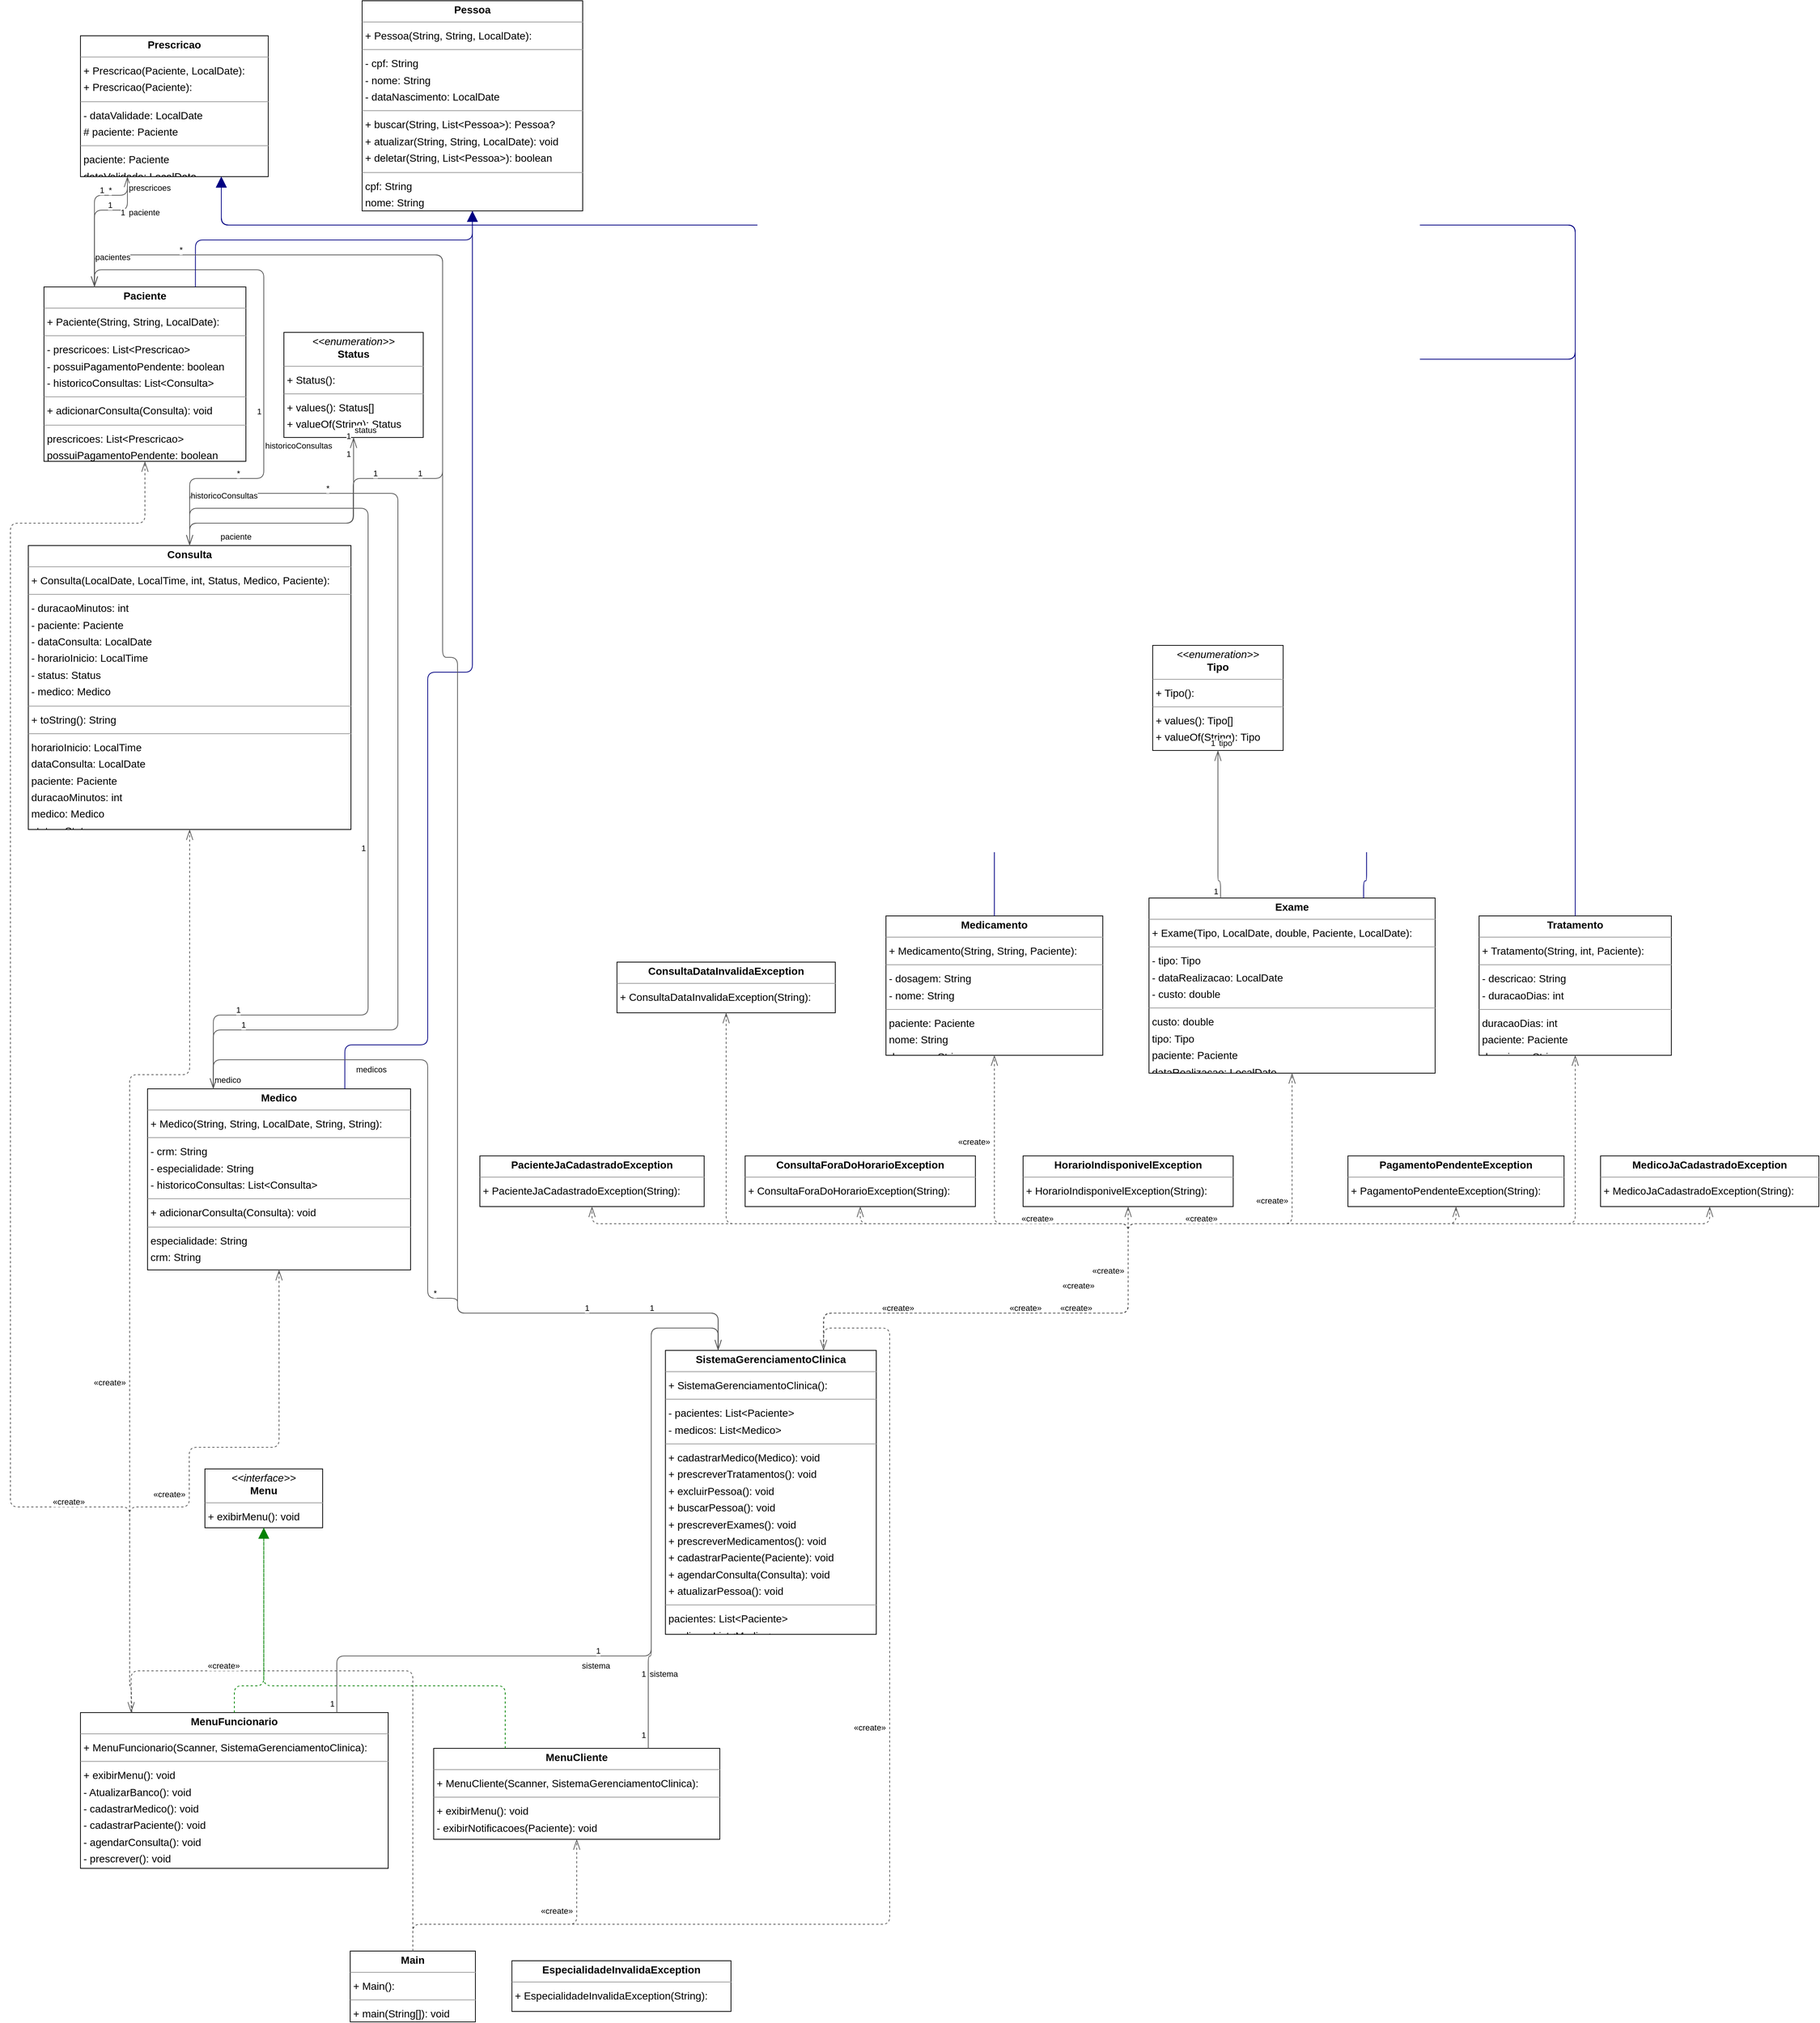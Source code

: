 <mxfile version="26.0.13">
  <diagram name="Página-1" id="_0k3m3DnbARA3P_frPXi">
    <mxGraphModel dx="4513" dy="1626" grid="1" gridSize="10" guides="1" tooltips="1" connect="1" arrows="1" fold="1" page="1" pageScale="1" pageWidth="827" pageHeight="1169" math="0" shadow="0">
      <root>
        <mxCell id="0" />
        <mxCell id="1" parent="0" />
        <mxCell id="6txnF1R-sddTrTaIGfXv-2" value="&lt;p style=&quot;margin:0px;margin-top:4px;text-align:center;&quot;&gt;&lt;b&gt;Consulta&lt;/b&gt;&lt;/p&gt;&lt;hr size=&quot;1&quot;/&gt;&lt;p style=&quot;margin:0 0 0 4px;line-height:1.6;&quot;&gt;+ Consulta(LocalDate, LocalTime, int, Status, Medico, Paciente): &lt;/p&gt;&lt;hr size=&quot;1&quot;/&gt;&lt;p style=&quot;margin:0 0 0 4px;line-height:1.6;&quot;&gt;- duracaoMinutos: int&lt;br/&gt;- paciente: Paciente&lt;br/&gt;- dataConsulta: LocalDate&lt;br/&gt;- horarioInicio: LocalTime&lt;br/&gt;- status: Status&lt;br/&gt;- medico: Medico&lt;/p&gt;&lt;hr size=&quot;1&quot;/&gt;&lt;p style=&quot;margin:0 0 0 4px;line-height:1.6;&quot;&gt;+ toString(): String&lt;/p&gt;&lt;hr size=&quot;1&quot;/&gt;&lt;p style=&quot;margin:0 0 0 4px;line-height:1.6;&quot;&gt; horarioInicio: LocalTime&lt;br/&gt; dataConsulta: LocalDate&lt;br/&gt; paciente: Paciente&lt;br/&gt; duracaoMinutos: int&lt;br/&gt; medico: Medico&lt;br/&gt; status: Status&lt;/p&gt;" style="verticalAlign=top;align=left;overflow=fill;fontSize=14;fontFamily=Helvetica;html=1;rounded=0;shadow=0;comic=0;labelBackgroundColor=none;strokeWidth=1;" vertex="1" parent="1">
          <mxGeometry x="-153" y="801" width="433" height="381" as="geometry" />
        </mxCell>
        <mxCell id="6txnF1R-sddTrTaIGfXv-3" value="&lt;p style=&quot;margin:0px;margin-top:4px;text-align:center;&quot;&gt;&lt;b&gt;ConsultaDataInvalidaException&lt;/b&gt;&lt;/p&gt;&lt;hr size=&quot;1&quot;/&gt;&lt;p style=&quot;margin:0 0 0 4px;line-height:1.6;&quot;&gt;+ ConsultaDataInvalidaException(String): &lt;/p&gt;" style="verticalAlign=top;align=left;overflow=fill;fontSize=14;fontFamily=Helvetica;html=1;rounded=0;shadow=0;comic=0;labelBackgroundColor=none;strokeWidth=1;" vertex="1" parent="1">
          <mxGeometry x="637" y="1360" width="293" height="68" as="geometry" />
        </mxCell>
        <mxCell id="6txnF1R-sddTrTaIGfXv-4" value="&lt;p style=&quot;margin:0px;margin-top:4px;text-align:center;&quot;&gt;&lt;b&gt;ConsultaForaDoHorarioException&lt;/b&gt;&lt;/p&gt;&lt;hr size=&quot;1&quot;/&gt;&lt;p style=&quot;margin:0 0 0 4px;line-height:1.6;&quot;&gt;+ ConsultaForaDoHorarioException(String): &lt;/p&gt;" style="verticalAlign=top;align=left;overflow=fill;fontSize=14;fontFamily=Helvetica;html=1;rounded=0;shadow=0;comic=0;labelBackgroundColor=none;strokeWidth=1;" vertex="1" parent="1">
          <mxGeometry x="809" y="1620" width="309" height="68" as="geometry" />
        </mxCell>
        <mxCell id="6txnF1R-sddTrTaIGfXv-5" value="&lt;p style=&quot;margin:0px;margin-top:4px;text-align:center;&quot;&gt;&lt;b&gt;EspecialidadeInvalidaException&lt;/b&gt;&lt;/p&gt;&lt;hr size=&quot;1&quot;/&gt;&lt;p style=&quot;margin:0 0 0 4px;line-height:1.6;&quot;&gt;+ EspecialidadeInvalidaException(String): &lt;/p&gt;" style="verticalAlign=top;align=left;overflow=fill;fontSize=14;fontFamily=Helvetica;html=1;rounded=0;shadow=0;comic=0;labelBackgroundColor=none;strokeWidth=1;" vertex="1" parent="1">
          <mxGeometry x="496" y="2700" width="294" height="68" as="geometry" />
        </mxCell>
        <mxCell id="6txnF1R-sddTrTaIGfXv-6" value="&lt;p style=&quot;margin:0px;margin-top:4px;text-align:center;&quot;&gt;&lt;b&gt;Exame&lt;/b&gt;&lt;/p&gt;&lt;hr size=&quot;1&quot;/&gt;&lt;p style=&quot;margin:0 0 0 4px;line-height:1.6;&quot;&gt;+ Exame(Tipo, LocalDate, double, Paciente, LocalDate): &lt;/p&gt;&lt;hr size=&quot;1&quot;/&gt;&lt;p style=&quot;margin:0 0 0 4px;line-height:1.6;&quot;&gt;- tipo: Tipo&lt;br/&gt;- dataRealizacao: LocalDate&lt;br/&gt;- custo: double&lt;/p&gt;&lt;hr size=&quot;1&quot;/&gt;&lt;p style=&quot;margin:0 0 0 4px;line-height:1.6;&quot;&gt; custo: double&lt;br/&gt; tipo: Tipo&lt;br/&gt; paciente: Paciente&lt;br/&gt; dataRealizacao: LocalDate&lt;/p&gt;" style="verticalAlign=top;align=left;overflow=fill;fontSize=14;fontFamily=Helvetica;html=1;rounded=0;shadow=0;comic=0;labelBackgroundColor=none;strokeWidth=1;" vertex="1" parent="1">
          <mxGeometry x="1351" y="1274" width="384" height="235" as="geometry" />
        </mxCell>
        <mxCell id="6txnF1R-sddTrTaIGfXv-7" value="&lt;p style=&quot;margin:0px;margin-top:4px;text-align:center;&quot;&gt;&lt;b&gt;HorarioIndisponivelException&lt;/b&gt;&lt;/p&gt;&lt;hr size=&quot;1&quot;/&gt;&lt;p style=&quot;margin:0 0 0 4px;line-height:1.6;&quot;&gt;+ HorarioIndisponivelException(String): &lt;/p&gt;" style="verticalAlign=top;align=left;overflow=fill;fontSize=14;fontFamily=Helvetica;html=1;rounded=0;shadow=0;comic=0;labelBackgroundColor=none;strokeWidth=1;" vertex="1" parent="1">
          <mxGeometry x="1182" y="1620" width="282" height="68" as="geometry" />
        </mxCell>
        <mxCell id="6txnF1R-sddTrTaIGfXv-8" value="&lt;p style=&quot;margin:0px;margin-top:4px;text-align:center;&quot;&gt;&lt;b&gt;Main&lt;/b&gt;&lt;/p&gt;&lt;hr size=&quot;1&quot;/&gt;&lt;p style=&quot;margin:0 0 0 4px;line-height:1.6;&quot;&gt;+ Main(): &lt;/p&gt;&lt;hr size=&quot;1&quot;/&gt;&lt;p style=&quot;margin:0 0 0 4px;line-height:1.6;&quot;&gt;+ main(String[]): void&lt;/p&gt;" style="verticalAlign=top;align=left;overflow=fill;fontSize=14;fontFamily=Helvetica;html=1;rounded=0;shadow=0;comic=0;labelBackgroundColor=none;strokeWidth=1;" vertex="1" parent="1">
          <mxGeometry x="279" y="2687" width="168" height="95" as="geometry" />
        </mxCell>
        <mxCell id="6txnF1R-sddTrTaIGfXv-9" value="&lt;p style=&quot;margin:0px;margin-top:4px;text-align:center;&quot;&gt;&lt;b&gt;Medicamento&lt;/b&gt;&lt;/p&gt;&lt;hr size=&quot;1&quot;/&gt;&lt;p style=&quot;margin:0 0 0 4px;line-height:1.6;&quot;&gt;+ Medicamento(String, String, Paciente): &lt;/p&gt;&lt;hr size=&quot;1&quot;/&gt;&lt;p style=&quot;margin:0 0 0 4px;line-height:1.6;&quot;&gt;- dosagem: String&lt;br/&gt;- nome: String&lt;/p&gt;&lt;hr size=&quot;1&quot;/&gt;&lt;p style=&quot;margin:0 0 0 4px;line-height:1.6;&quot;&gt; paciente: Paciente&lt;br/&gt; nome: String&lt;br/&gt; dosagem: String&lt;/p&gt;" style="verticalAlign=top;align=left;overflow=fill;fontSize=14;fontFamily=Helvetica;html=1;rounded=0;shadow=0;comic=0;labelBackgroundColor=none;strokeWidth=1;" vertex="1" parent="1">
          <mxGeometry x="998" y="1298" width="291" height="187" as="geometry" />
        </mxCell>
        <mxCell id="6txnF1R-sddTrTaIGfXv-10" value="&lt;p style=&quot;margin:0px;margin-top:4px;text-align:center;&quot;&gt;&lt;b&gt;Medico&lt;/b&gt;&lt;/p&gt;&lt;hr size=&quot;1&quot;/&gt;&lt;p style=&quot;margin:0 0 0 4px;line-height:1.6;&quot;&gt;+ Medico(String, String, LocalDate, String, String): &lt;/p&gt;&lt;hr size=&quot;1&quot;/&gt;&lt;p style=&quot;margin:0 0 0 4px;line-height:1.6;&quot;&gt;- crm: String&lt;br/&gt;- especialidade: String&lt;br/&gt;- historicoConsultas: List&amp;lt;Consulta&amp;gt;&lt;/p&gt;&lt;hr size=&quot;1&quot;/&gt;&lt;p style=&quot;margin:0 0 0 4px;line-height:1.6;&quot;&gt;+ adicionarConsulta(Consulta): void&lt;/p&gt;&lt;hr size=&quot;1&quot;/&gt;&lt;p style=&quot;margin:0 0 0 4px;line-height:1.6;&quot;&gt; especialidade: String&lt;br/&gt; crm: String&lt;br/&gt; historicoConsultas: List&amp;lt;Consulta&amp;gt;&lt;/p&gt;" style="verticalAlign=top;align=left;overflow=fill;fontSize=14;fontFamily=Helvetica;html=1;rounded=0;shadow=0;comic=0;labelBackgroundColor=none;strokeWidth=1;" vertex="1" parent="1">
          <mxGeometry x="7" y="1530" width="353" height="243" as="geometry" />
        </mxCell>
        <mxCell id="6txnF1R-sddTrTaIGfXv-11" value="&lt;p style=&quot;margin:0px;margin-top:4px;text-align:center;&quot;&gt;&lt;b&gt;MedicoJaCadastradoException&lt;/b&gt;&lt;/p&gt;&lt;hr size=&quot;1&quot;/&gt;&lt;p style=&quot;margin:0 0 0 4px;line-height:1.6;&quot;&gt;+ MedicoJaCadastradoException(String): &lt;/p&gt;" style="verticalAlign=top;align=left;overflow=fill;fontSize=14;fontFamily=Helvetica;html=1;rounded=0;shadow=0;comic=0;labelBackgroundColor=none;strokeWidth=1;" vertex="1" parent="1">
          <mxGeometry x="1957" y="1620" width="293" height="68" as="geometry" />
        </mxCell>
        <mxCell id="6txnF1R-sddTrTaIGfXv-12" value="&lt;p style=&quot;margin:0px;margin-top:4px;text-align:center;&quot;&gt;&lt;i&gt;&amp;lt;&amp;lt;interface&amp;gt;&amp;gt;&lt;/i&gt;&lt;br/&gt;&lt;b&gt;Menu&lt;/b&gt;&lt;/p&gt;&lt;hr size=&quot;1&quot;/&gt;&lt;p style=&quot;margin:0 0 0 4px;line-height:1.6;&quot;&gt;+ exibirMenu(): void&lt;/p&gt;" style="verticalAlign=top;align=left;overflow=fill;fontSize=14;fontFamily=Helvetica;html=1;rounded=0;shadow=0;comic=0;labelBackgroundColor=none;strokeWidth=1;" vertex="1" parent="1">
          <mxGeometry x="84" y="2040" width="158" height="79" as="geometry" />
        </mxCell>
        <mxCell id="6txnF1R-sddTrTaIGfXv-13" value="&lt;p style=&quot;margin:0px;margin-top:4px;text-align:center;&quot;&gt;&lt;b&gt;MenuCliente&lt;/b&gt;&lt;/p&gt;&lt;hr size=&quot;1&quot;/&gt;&lt;p style=&quot;margin:0 0 0 4px;line-height:1.6;&quot;&gt;+ MenuCliente(Scanner, SistemaGerenciamentoClinica): &lt;/p&gt;&lt;hr size=&quot;1&quot;/&gt;&lt;p style=&quot;margin:0 0 0 4px;line-height:1.6;&quot;&gt;+ exibirMenu(): void&lt;br/&gt;- exibirNotificacoes(Paciente): void&lt;/p&gt;" style="verticalAlign=top;align=left;overflow=fill;fontSize=14;fontFamily=Helvetica;html=1;rounded=0;shadow=0;comic=0;labelBackgroundColor=none;strokeWidth=1;" vertex="1" parent="1">
          <mxGeometry x="391" y="2415" width="384" height="122" as="geometry" />
        </mxCell>
        <mxCell id="6txnF1R-sddTrTaIGfXv-14" value="&lt;p style=&quot;margin:0px;margin-top:4px;text-align:center;&quot;&gt;&lt;b&gt;MenuFuncionario&lt;/b&gt;&lt;/p&gt;&lt;hr size=&quot;1&quot;/&gt;&lt;p style=&quot;margin:0 0 0 4px;line-height:1.6;&quot;&gt;+ MenuFuncionario(Scanner, SistemaGerenciamentoClinica): &lt;/p&gt;&lt;hr size=&quot;1&quot;/&gt;&lt;p style=&quot;margin:0 0 0 4px;line-height:1.6;&quot;&gt;+ exibirMenu(): void&lt;br/&gt;- AtualizarBanco(): void&lt;br/&gt;- cadastrarMedico(): void&lt;br/&gt;- cadastrarPaciente(): void&lt;br/&gt;- agendarConsulta(): void&lt;br/&gt;- prescrever(): void&lt;/p&gt;" style="verticalAlign=top;align=left;overflow=fill;fontSize=14;fontFamily=Helvetica;html=1;rounded=0;shadow=0;comic=0;labelBackgroundColor=none;strokeWidth=1;" vertex="1" parent="1">
          <mxGeometry x="-83" y="2367" width="413" height="209" as="geometry" />
        </mxCell>
        <mxCell id="6txnF1R-sddTrTaIGfXv-15" value="&lt;p style=&quot;margin:0px;margin-top:4px;text-align:center;&quot;&gt;&lt;b&gt;Paciente&lt;/b&gt;&lt;/p&gt;&lt;hr size=&quot;1&quot;/&gt;&lt;p style=&quot;margin:0 0 0 4px;line-height:1.6;&quot;&gt;+ Paciente(String, String, LocalDate): &lt;/p&gt;&lt;hr size=&quot;1&quot;/&gt;&lt;p style=&quot;margin:0 0 0 4px;line-height:1.6;&quot;&gt;- prescricoes: List&amp;lt;Prescricao&amp;gt;&lt;br/&gt;- possuiPagamentoPendente: boolean&lt;br/&gt;- historicoConsultas: List&amp;lt;Consulta&amp;gt;&lt;/p&gt;&lt;hr size=&quot;1&quot;/&gt;&lt;p style=&quot;margin:0 0 0 4px;line-height:1.6;&quot;&gt;+ adicionarConsulta(Consulta): void&lt;/p&gt;&lt;hr size=&quot;1&quot;/&gt;&lt;p style=&quot;margin:0 0 0 4px;line-height:1.6;&quot;&gt; prescricoes: List&amp;lt;Prescricao&amp;gt;&lt;br/&gt; possuiPagamentoPendente: boolean&lt;br/&gt; historicoConsultas: List&amp;lt;Consulta&amp;gt;&lt;/p&gt;" style="verticalAlign=top;align=left;overflow=fill;fontSize=14;fontFamily=Helvetica;html=1;rounded=0;shadow=0;comic=0;labelBackgroundColor=none;strokeWidth=1;" vertex="1" parent="1">
          <mxGeometry x="-132" y="454" width="271" height="234" as="geometry" />
        </mxCell>
        <mxCell id="6txnF1R-sddTrTaIGfXv-16" value="&lt;p style=&quot;margin:0px;margin-top:4px;text-align:center;&quot;&gt;&lt;b&gt;PacienteJaCadastradoException&lt;/b&gt;&lt;/p&gt;&lt;hr size=&quot;1&quot;/&gt;&lt;p style=&quot;margin:0 0 0 4px;line-height:1.6;&quot;&gt;+ PacienteJaCadastradoException(String): &lt;/p&gt;" style="verticalAlign=top;align=left;overflow=fill;fontSize=14;fontFamily=Helvetica;html=1;rounded=0;shadow=0;comic=0;labelBackgroundColor=none;strokeWidth=1;" vertex="1" parent="1">
          <mxGeometry x="453" y="1620" width="301" height="68" as="geometry" />
        </mxCell>
        <mxCell id="6txnF1R-sddTrTaIGfXv-17" value="&lt;p style=&quot;margin:0px;margin-top:4px;text-align:center;&quot;&gt;&lt;b&gt;PagamentoPendenteException&lt;/b&gt;&lt;/p&gt;&lt;hr size=&quot;1&quot;/&gt;&lt;p style=&quot;margin:0 0 0 4px;line-height:1.6;&quot;&gt;+ PagamentoPendenteException(String): &lt;/p&gt;" style="verticalAlign=top;align=left;overflow=fill;fontSize=14;fontFamily=Helvetica;html=1;rounded=0;shadow=0;comic=0;labelBackgroundColor=none;strokeWidth=1;" vertex="1" parent="1">
          <mxGeometry x="1618" y="1620" width="290" height="68" as="geometry" />
        </mxCell>
        <mxCell id="6txnF1R-sddTrTaIGfXv-18" value="&lt;p style=&quot;margin:0px;margin-top:4px;text-align:center;&quot;&gt;&lt;b&gt;Pessoa&lt;/b&gt;&lt;/p&gt;&lt;hr size=&quot;1&quot;/&gt;&lt;p style=&quot;margin:0 0 0 4px;line-height:1.6;&quot;&gt;+ Pessoa(String, String, LocalDate): &lt;/p&gt;&lt;hr size=&quot;1&quot;/&gt;&lt;p style=&quot;margin:0 0 0 4px;line-height:1.6;&quot;&gt;- cpf: String&lt;br/&gt;- nome: String&lt;br/&gt;- dataNascimento: LocalDate&lt;/p&gt;&lt;hr size=&quot;1&quot;/&gt;&lt;p style=&quot;margin:0 0 0 4px;line-height:1.6;&quot;&gt;+ buscar(String, List&amp;lt;Pessoa&amp;gt;): Pessoa?&lt;br/&gt;+ atualizar(String, String, LocalDate): void&lt;br/&gt;+ deletar(String, List&amp;lt;Pessoa&amp;gt;): boolean&lt;/p&gt;&lt;hr size=&quot;1&quot;/&gt;&lt;p style=&quot;margin:0 0 0 4px;line-height:1.6;&quot;&gt; cpf: String&lt;br/&gt; nome: String&lt;br/&gt; dataNascimento: LocalDate&lt;/p&gt;" style="verticalAlign=top;align=left;overflow=fill;fontSize=14;fontFamily=Helvetica;html=1;rounded=0;shadow=0;comic=0;labelBackgroundColor=none;strokeWidth=1;" vertex="1" parent="1">
          <mxGeometry x="295" y="70" width="296" height="282" as="geometry" />
        </mxCell>
        <mxCell id="6txnF1R-sddTrTaIGfXv-19" value="&lt;p style=&quot;margin:0px;margin-top:4px;text-align:center;&quot;&gt;&lt;b&gt;Prescricao&lt;/b&gt;&lt;/p&gt;&lt;hr size=&quot;1&quot;/&gt;&lt;p style=&quot;margin:0 0 0 4px;line-height:1.6;&quot;&gt;+ Prescricao(Paciente, LocalDate): &lt;br/&gt;+ Prescricao(Paciente): &lt;/p&gt;&lt;hr size=&quot;1&quot;/&gt;&lt;p style=&quot;margin:0 0 0 4px;line-height:1.6;&quot;&gt;- dataValidade: LocalDate&lt;br/&gt;# paciente: Paciente&lt;/p&gt;&lt;hr size=&quot;1&quot;/&gt;&lt;p style=&quot;margin:0 0 0 4px;line-height:1.6;&quot;&gt; paciente: Paciente&lt;br/&gt; dataValidade: LocalDate&lt;/p&gt;" style="verticalAlign=top;align=left;overflow=fill;fontSize=14;fontFamily=Helvetica;html=1;rounded=0;shadow=0;comic=0;labelBackgroundColor=none;strokeWidth=1;" vertex="1" parent="1">
          <mxGeometry x="-83" y="117" width="252" height="189" as="geometry" />
        </mxCell>
        <mxCell id="6txnF1R-sddTrTaIGfXv-20" value="&lt;p style=&quot;margin:0px;margin-top:4px;text-align:center;&quot;&gt;&lt;b&gt;SistemaGerenciamentoClinica&lt;/b&gt;&lt;/p&gt;&lt;hr size=&quot;1&quot;/&gt;&lt;p style=&quot;margin:0 0 0 4px;line-height:1.6;&quot;&gt;+ SistemaGerenciamentoClinica(): &lt;/p&gt;&lt;hr size=&quot;1&quot;/&gt;&lt;p style=&quot;margin:0 0 0 4px;line-height:1.6;&quot;&gt;- pacientes: List&amp;lt;Paciente&amp;gt;&lt;br/&gt;- medicos: List&amp;lt;Medico&amp;gt;&lt;/p&gt;&lt;hr size=&quot;1&quot;/&gt;&lt;p style=&quot;margin:0 0 0 4px;line-height:1.6;&quot;&gt;+ cadastrarMedico(Medico): void&lt;br/&gt;+ prescreverTratamentos(): void&lt;br/&gt;+ excluirPessoa(): void&lt;br/&gt;+ buscarPessoa(): void&lt;br/&gt;+ prescreverExames(): void&lt;br/&gt;+ prescreverMedicamentos(): void&lt;br/&gt;+ cadastrarPaciente(Paciente): void&lt;br/&gt;+ agendarConsulta(Consulta): void&lt;br/&gt;+ atualizarPessoa(): void&lt;/p&gt;&lt;hr size=&quot;1&quot;/&gt;&lt;p style=&quot;margin:0 0 0 4px;line-height:1.6;&quot;&gt; pacientes: List&amp;lt;Paciente&amp;gt;&lt;br/&gt; medicos: List&amp;lt;Medico&amp;gt;&lt;/p&gt;" style="verticalAlign=top;align=left;overflow=fill;fontSize=14;fontFamily=Helvetica;html=1;rounded=0;shadow=0;comic=0;labelBackgroundColor=none;strokeWidth=1;" vertex="1" parent="1">
          <mxGeometry x="702" y="1881" width="283" height="381" as="geometry" />
        </mxCell>
        <mxCell id="6txnF1R-sddTrTaIGfXv-21" value="&lt;p style=&quot;margin:0px;margin-top:4px;text-align:center;&quot;&gt;&lt;i&gt;&amp;lt;&amp;lt;enumeration&amp;gt;&amp;gt;&lt;/i&gt;&lt;br/&gt;&lt;b&gt;Status&lt;/b&gt;&lt;/p&gt;&lt;hr size=&quot;1&quot;/&gt;&lt;p style=&quot;margin:0 0 0 4px;line-height:1.6;&quot;&gt;+ Status(): &lt;/p&gt;&lt;hr size=&quot;1&quot;/&gt;&lt;p style=&quot;margin:0 0 0 4px;line-height:1.6;&quot;&gt;+ values(): Status[]&lt;br/&gt;+ valueOf(String): Status&lt;/p&gt;" style="verticalAlign=top;align=left;overflow=fill;fontSize=14;fontFamily=Helvetica;html=1;rounded=0;shadow=0;comic=0;labelBackgroundColor=none;strokeWidth=1;" vertex="1" parent="1">
          <mxGeometry x="190" y="515" width="187" height="141" as="geometry" />
        </mxCell>
        <mxCell id="6txnF1R-sddTrTaIGfXv-22" value="&lt;p style=&quot;margin:0px;margin-top:4px;text-align:center;&quot;&gt;&lt;i&gt;&amp;lt;&amp;lt;enumeration&amp;gt;&amp;gt;&lt;/i&gt;&lt;br/&gt;&lt;b&gt;Tipo&lt;/b&gt;&lt;/p&gt;&lt;hr size=&quot;1&quot;/&gt;&lt;p style=&quot;margin:0 0 0 4px;line-height:1.6;&quot;&gt;+ Tipo(): &lt;/p&gt;&lt;hr size=&quot;1&quot;/&gt;&lt;p style=&quot;margin:0 0 0 4px;line-height:1.6;&quot;&gt;+ values(): Tipo[]&lt;br/&gt;+ valueOf(String): Tipo&lt;/p&gt;" style="verticalAlign=top;align=left;overflow=fill;fontSize=14;fontFamily=Helvetica;html=1;rounded=0;shadow=0;comic=0;labelBackgroundColor=none;strokeWidth=1;" vertex="1" parent="1">
          <mxGeometry x="1356" y="935" width="175" height="141" as="geometry" />
        </mxCell>
        <mxCell id="6txnF1R-sddTrTaIGfXv-23" value="&lt;p style=&quot;margin:0px;margin-top:4px;text-align:center;&quot;&gt;&lt;b&gt;Tratamento&lt;/b&gt;&lt;/p&gt;&lt;hr size=&quot;1&quot;/&gt;&lt;p style=&quot;margin:0 0 0 4px;line-height:1.6;&quot;&gt;+ Tratamento(String, int, Paciente): &lt;/p&gt;&lt;hr size=&quot;1&quot;/&gt;&lt;p style=&quot;margin:0 0 0 4px;line-height:1.6;&quot;&gt;- descricao: String&lt;br/&gt;- duracaoDias: int&lt;/p&gt;&lt;hr size=&quot;1&quot;/&gt;&lt;p style=&quot;margin:0 0 0 4px;line-height:1.6;&quot;&gt; duracaoDias: int&lt;br/&gt; paciente: Paciente&lt;br/&gt; descricao: String&lt;/p&gt;" style="verticalAlign=top;align=left;overflow=fill;fontSize=14;fontFamily=Helvetica;html=1;rounded=0;shadow=0;comic=0;labelBackgroundColor=none;strokeWidth=1;" vertex="1" parent="1">
          <mxGeometry x="1794" y="1298" width="258" height="187" as="geometry" />
        </mxCell>
        <mxCell id="6txnF1R-sddTrTaIGfXv-24" value="" style="html=1;rounded=1;edgeStyle=orthogonalEdgeStyle;dashed=0;startArrow=diamondThinstartSize=12;endArrow=openThin;endSize=12;strokeColor=#595959;exitX=0.500;exitY=0.000;exitDx=0;exitDy=0;entryX=0.250;entryY=0.000;entryDx=0;entryDy=0;" edge="1" parent="1" source="6txnF1R-sddTrTaIGfXv-2" target="6txnF1R-sddTrTaIGfXv-10">
          <mxGeometry width="50" height="50" relative="1" as="geometry">
            <Array as="points">
              <mxPoint x="63" y="751" />
              <mxPoint x="303" y="751" />
              <mxPoint x="303" y="1431" />
              <mxPoint x="95" y="1431" />
            </Array>
          </mxGeometry>
        </mxCell>
        <mxCell id="6txnF1R-sddTrTaIGfXv-25" value="1" style="edgeLabel;resizable=0;html=1;align=left;verticalAlign=top;strokeColor=default;" vertex="1" connectable="0" parent="6txnF1R-sddTrTaIGfXv-24">
          <mxGeometry x="292" y="1194" as="geometry" />
        </mxCell>
        <mxCell id="6txnF1R-sddTrTaIGfXv-26" value="1" style="edgeLabel;resizable=0;html=1;align=left;verticalAlign=top;strokeColor=default;" vertex="1" connectable="0" parent="6txnF1R-sddTrTaIGfXv-24">
          <mxGeometry x="124" y="1411" as="geometry" />
        </mxCell>
        <mxCell id="6txnF1R-sddTrTaIGfXv-27" value="medico" style="edgeLabel;resizable=0;html=1;align=left;verticalAlign=top;strokeColor=default;" vertex="1" connectable="0" parent="6txnF1R-sddTrTaIGfXv-24">
          <mxGeometry x="95" y="1505" as="geometry" />
        </mxCell>
        <mxCell id="6txnF1R-sddTrTaIGfXv-28" value="" style="html=1;rounded=1;edgeStyle=orthogonalEdgeStyle;dashed=0;startArrow=diamondThinstartSize=12;endArrow=openThin;endSize=12;strokeColor=#595959;exitX=0.500;exitY=0.000;exitDx=0;exitDy=0;entryX=0.250;entryY=0.000;entryDx=0;entryDy=0;" edge="1" parent="1" source="6txnF1R-sddTrTaIGfXv-2" target="6txnF1R-sddTrTaIGfXv-15">
          <mxGeometry width="50" height="50" relative="1" as="geometry">
            <Array as="points">
              <mxPoint x="63" y="771" />
              <mxPoint x="283" y="771" />
              <mxPoint x="283" y="711" />
              <mxPoint x="403" y="711" />
              <mxPoint x="403" y="411" />
              <mxPoint x="-65" y="411" />
            </Array>
          </mxGeometry>
        </mxCell>
        <mxCell id="6txnF1R-sddTrTaIGfXv-29" value="1" style="edgeLabel;resizable=0;html=1;align=left;verticalAlign=top;strokeColor=default;" vertex="1" connectable="0" parent="6txnF1R-sddTrTaIGfXv-28">
          <mxGeometry x="368" y="691" as="geometry" />
        </mxCell>
        <mxCell id="6txnF1R-sddTrTaIGfXv-30" value="1" style="edgeLabel;resizable=0;html=1;align=left;verticalAlign=top;strokeColor=default;" vertex="1" connectable="0" parent="6txnF1R-sddTrTaIGfXv-28">
          <mxGeometry x="308" y="691" as="geometry" />
        </mxCell>
        <mxCell id="6txnF1R-sddTrTaIGfXv-31" value="paciente" style="edgeLabel;resizable=0;html=1;align=left;verticalAlign=top;strokeColor=default;" vertex="1" connectable="0" parent="6txnF1R-sddTrTaIGfXv-28">
          <mxGeometry x="103" y="776" as="geometry" />
        </mxCell>
        <mxCell id="6txnF1R-sddTrTaIGfXv-32" value="" style="html=1;rounded=1;edgeStyle=orthogonalEdgeStyle;dashed=0;startArrow=diamondThinstartSize=12;endArrow=openThin;endSize=12;strokeColor=#595959;exitX=0.500;exitY=0.000;exitDx=0;exitDy=0;entryX=0.500;entryY=1.000;entryDx=0;entryDy=0;" edge="1" parent="1" source="6txnF1R-sddTrTaIGfXv-2" target="6txnF1R-sddTrTaIGfXv-21">
          <mxGeometry width="50" height="50" relative="1" as="geometry">
            <Array as="points">
              <mxPoint x="63" y="771" />
              <mxPoint x="283" y="771" />
            </Array>
          </mxGeometry>
        </mxCell>
        <mxCell id="6txnF1R-sddTrTaIGfXv-33" value="1" style="edgeLabel;resizable=0;html=1;align=left;verticalAlign=top;strokeColor=default;" vertex="1" connectable="0" parent="6txnF1R-sddTrTaIGfXv-32">
          <mxGeometry x="272" y="665" as="geometry" />
        </mxCell>
        <mxCell id="6txnF1R-sddTrTaIGfXv-34" value="1" style="edgeLabel;resizable=0;html=1;align=left;verticalAlign=top;strokeColor=default;" vertex="1" connectable="0" parent="6txnF1R-sddTrTaIGfXv-32">
          <mxGeometry x="272" y="641" as="geometry" />
        </mxCell>
        <mxCell id="6txnF1R-sddTrTaIGfXv-35" value="status" style="edgeLabel;resizable=0;html=1;align=left;verticalAlign=top;strokeColor=default;" vertex="1" connectable="0" parent="6txnF1R-sddTrTaIGfXv-32">
          <mxGeometry x="283" y="633" as="geometry" />
        </mxCell>
        <mxCell id="6txnF1R-sddTrTaIGfXv-36" value="" style="html=1;rounded=1;edgeStyle=orthogonalEdgeStyle;dashed=0;startArrow=none;endArrow=block;endSize=12;strokeColor=#000082;exitX=0.750;exitY=0.000;exitDx=0;exitDy=0;entryX=0.750;entryY=1.000;entryDx=0;entryDy=0;" edge="1" parent="1" source="6txnF1R-sddTrTaIGfXv-6" target="6txnF1R-sddTrTaIGfXv-19">
          <mxGeometry width="50" height="50" relative="1" as="geometry">
            <Array as="points">
              <mxPoint x="1639" y="1251" />
              <mxPoint x="1643" y="1251" />
              <mxPoint x="1643" y="551" />
              <mxPoint x="1923" y="551" />
              <mxPoint x="1923" y="371" />
              <mxPoint x="106" y="371" />
            </Array>
          </mxGeometry>
        </mxCell>
        <mxCell id="6txnF1R-sddTrTaIGfXv-37" value="" style="html=1;rounded=1;edgeStyle=orthogonalEdgeStyle;dashed=0;startArrow=diamondThinstartSize=12;endArrow=openThin;endSize=12;strokeColor=#595959;exitX=0.250;exitY=0.000;exitDx=0;exitDy=0;entryX=0.500;entryY=1.000;entryDx=0;entryDy=0;" edge="1" parent="1" source="6txnF1R-sddTrTaIGfXv-6" target="6txnF1R-sddTrTaIGfXv-22">
          <mxGeometry width="50" height="50" relative="1" as="geometry">
            <Array as="points">
              <mxPoint x="1447" y="1251" />
              <mxPoint x="1443" y="1251" />
            </Array>
          </mxGeometry>
        </mxCell>
        <mxCell id="6txnF1R-sddTrTaIGfXv-38" value="1" style="edgeLabel;resizable=0;html=1;align=left;verticalAlign=top;strokeColor=default;" vertex="1" connectable="0" parent="6txnF1R-sddTrTaIGfXv-37">
          <mxGeometry x="1436" y="1252" as="geometry" />
        </mxCell>
        <mxCell id="6txnF1R-sddTrTaIGfXv-39" value="1" style="edgeLabel;resizable=0;html=1;align=left;verticalAlign=top;strokeColor=default;" vertex="1" connectable="0" parent="6txnF1R-sddTrTaIGfXv-37">
          <mxGeometry x="1432" y="1053" as="geometry" />
        </mxCell>
        <mxCell id="6txnF1R-sddTrTaIGfXv-40" value="tipo" style="edgeLabel;resizable=0;html=1;align=left;verticalAlign=top;strokeColor=default;" vertex="1" connectable="0" parent="6txnF1R-sddTrTaIGfXv-37">
          <mxGeometry x="1443" y="1053" as="geometry" />
        </mxCell>
        <mxCell id="6txnF1R-sddTrTaIGfXv-41" value="" style="html=1;rounded=1;edgeStyle=orthogonalEdgeStyle;dashed=1;startArrow=none;endArrow=openThin;endSize=12;strokeColor=#595959;exitX=0.500;exitY=0.000;exitDx=0;exitDy=0;entryX=0.500;entryY=1.000;entryDx=0;entryDy=0;" edge="1" parent="1" source="6txnF1R-sddTrTaIGfXv-8" target="6txnF1R-sddTrTaIGfXv-13">
          <mxGeometry width="50" height="50" relative="1" as="geometry">
            <Array as="points">
              <mxPoint x="363" y="2651" />
              <mxPoint x="583" y="2651" />
            </Array>
          </mxGeometry>
        </mxCell>
        <mxCell id="6txnF1R-sddTrTaIGfXv-42" value="«create»" style="edgeLabel;resizable=0;html=1;align=left;verticalAlign=top;strokeColor=default;" vertex="1" connectable="0" parent="6txnF1R-sddTrTaIGfXv-41">
          <mxGeometry x="533" y="2620" as="geometry" />
        </mxCell>
        <mxCell id="6txnF1R-sddTrTaIGfXv-43" value="" style="html=1;rounded=1;edgeStyle=orthogonalEdgeStyle;dashed=1;startArrow=none;endArrow=openThin;endSize=12;strokeColor=#595959;exitX=0.500;exitY=0.001;exitDx=0;exitDy=0;entryX=0.167;entryY=0.000;entryDx=0;entryDy=0;" edge="1" parent="1" source="6txnF1R-sddTrTaIGfXv-8" target="6txnF1R-sddTrTaIGfXv-14">
          <mxGeometry width="50" height="50" relative="1" as="geometry">
            <Array as="points">
              <mxPoint x="363" y="2311" />
              <mxPoint x="-15" y="2311" />
            </Array>
          </mxGeometry>
        </mxCell>
        <mxCell id="6txnF1R-sddTrTaIGfXv-44" value="«create»" style="edgeLabel;resizable=0;html=1;align=left;verticalAlign=top;strokeColor=default;" vertex="1" connectable="0" parent="6txnF1R-sddTrTaIGfXv-43">
          <mxGeometry x="86" y="2291" as="geometry" />
        </mxCell>
        <mxCell id="6txnF1R-sddTrTaIGfXv-45" value="" style="html=1;rounded=1;edgeStyle=orthogonalEdgeStyle;dashed=1;startArrow=none;endArrow=openThin;endSize=12;strokeColor=#595959;exitX=0.500;exitY=0.000;exitDx=0;exitDy=0;entryX=0.750;entryY=0.000;entryDx=0;entryDy=0;" edge="1" parent="1" source="6txnF1R-sddTrTaIGfXv-8" target="6txnF1R-sddTrTaIGfXv-20">
          <mxGeometry width="50" height="50" relative="1" as="geometry">
            <Array as="points">
              <mxPoint x="363" y="2651" />
              <mxPoint x="1003" y="2651" />
              <mxPoint x="1003" y="1851" />
              <mxPoint x="914" y="1851" />
            </Array>
          </mxGeometry>
        </mxCell>
        <mxCell id="6txnF1R-sddTrTaIGfXv-46" value="«create»" style="edgeLabel;resizable=0;html=1;align=left;verticalAlign=top;strokeColor=default;" vertex="1" connectable="0" parent="6txnF1R-sddTrTaIGfXv-45">
          <mxGeometry x="953" y="2374" as="geometry" />
        </mxCell>
        <mxCell id="6txnF1R-sddTrTaIGfXv-47" value="" style="html=1;rounded=1;edgeStyle=orthogonalEdgeStyle;dashed=0;startArrow=none;endArrow=block;endSize=12;strokeColor=#000082;exitX=0.500;exitY=0.000;exitDx=0;exitDy=0;entryX=0.750;entryY=1.000;entryDx=0;entryDy=0;" edge="1" parent="1" source="6txnF1R-sddTrTaIGfXv-9" target="6txnF1R-sddTrTaIGfXv-19">
          <mxGeometry width="50" height="50" relative="1" as="geometry">
            <Array as="points">
              <mxPoint x="1143" y="551" />
              <mxPoint x="1923" y="551" />
              <mxPoint x="1923" y="371" />
              <mxPoint x="106" y="371" />
            </Array>
          </mxGeometry>
        </mxCell>
        <mxCell id="6txnF1R-sddTrTaIGfXv-48" value="" style="html=1;rounded=1;edgeStyle=orthogonalEdgeStyle;dashed=0;startArrow=diamondThinstartSize=12;endArrow=openThin;endSize=12;strokeColor=#595959;exitX=0.250;exitY=0.000;exitDx=0;exitDy=0;entryX=0.500;entryY=0.000;entryDx=0;entryDy=0;" edge="1" parent="1" source="6txnF1R-sddTrTaIGfXv-10" target="6txnF1R-sddTrTaIGfXv-2">
          <mxGeometry width="50" height="50" relative="1" as="geometry">
            <Array as="points">
              <mxPoint x="95" y="1451" />
              <mxPoint x="343" y="1451" />
              <mxPoint x="343" y="731" />
              <mxPoint x="63" y="731" />
            </Array>
          </mxGeometry>
        </mxCell>
        <mxCell id="6txnF1R-sddTrTaIGfXv-49" value="1" style="edgeLabel;resizable=0;html=1;align=left;verticalAlign=top;strokeColor=default;" vertex="1" connectable="0" parent="6txnF1R-sddTrTaIGfXv-48">
          <mxGeometry x="131" y="1431" as="geometry" />
        </mxCell>
        <mxCell id="6txnF1R-sddTrTaIGfXv-50" value="*" style="edgeLabel;resizable=0;html=1;align=left;verticalAlign=top;strokeColor=default;" vertex="1" connectable="0" parent="6txnF1R-sddTrTaIGfXv-48">
          <mxGeometry x="245" y="711" as="geometry" />
        </mxCell>
        <mxCell id="6txnF1R-sddTrTaIGfXv-51" value="historicoConsultas" style="edgeLabel;resizable=0;html=1;align=left;verticalAlign=top;strokeColor=default;" vertex="1" connectable="0" parent="6txnF1R-sddTrTaIGfXv-48">
          <mxGeometry x="63" y="721" as="geometry" />
        </mxCell>
        <mxCell id="6txnF1R-sddTrTaIGfXv-52" value="" style="html=1;rounded=1;edgeStyle=orthogonalEdgeStyle;dashed=0;startArrow=none;endArrow=block;endSize=12;strokeColor=#000082;exitX=0.750;exitY=0.000;exitDx=0;exitDy=0;entryX=0.500;entryY=1.000;entryDx=0;entryDy=0;" edge="1" parent="1" source="6txnF1R-sddTrTaIGfXv-10" target="6txnF1R-sddTrTaIGfXv-18">
          <mxGeometry width="50" height="50" relative="1" as="geometry">
            <Array as="points">
              <mxPoint x="271" y="1471" />
              <mxPoint x="383" y="1471" />
              <mxPoint x="383" y="971" />
              <mxPoint x="443" y="971" />
            </Array>
          </mxGeometry>
        </mxCell>
        <mxCell id="6txnF1R-sddTrTaIGfXv-53" value="" style="html=1;rounded=1;edgeStyle=orthogonalEdgeStyle;dashed=1;startArrow=none;endArrow=block;endSize=12;strokeColor=#008200;exitX=0.250;exitY=0.000;exitDx=0;exitDy=0;entryX=0.500;entryY=1.000;entryDx=0;entryDy=0;" edge="1" parent="1" source="6txnF1R-sddTrTaIGfXv-13" target="6txnF1R-sddTrTaIGfXv-12">
          <mxGeometry width="50" height="50" relative="1" as="geometry">
            <Array as="points">
              <mxPoint x="487" y="2331" />
              <mxPoint x="163" y="2331" />
            </Array>
          </mxGeometry>
        </mxCell>
        <mxCell id="6txnF1R-sddTrTaIGfXv-54" value="" style="html=1;rounded=1;edgeStyle=orthogonalEdgeStyle;dashed=0;startArrow=diamondThinstartSize=12;endArrow=openThin;endSize=12;strokeColor=#595959;exitX=0.750;exitY=0.000;exitDx=0;exitDy=0;entryX=0.250;entryY=0.000;entryDx=0;entryDy=0;" edge="1" parent="1" source="6txnF1R-sddTrTaIGfXv-13" target="6txnF1R-sddTrTaIGfXv-20">
          <mxGeometry width="50" height="50" relative="1" as="geometry">
            <Array as="points">
              <mxPoint x="679" y="2291" />
              <mxPoint x="683" y="2291" />
              <mxPoint x="683" y="1851" />
              <mxPoint x="772" y="1851" />
            </Array>
          </mxGeometry>
        </mxCell>
        <mxCell id="6txnF1R-sddTrTaIGfXv-55" value="1" style="edgeLabel;resizable=0;html=1;align=left;verticalAlign=top;strokeColor=default;" vertex="1" connectable="0" parent="6txnF1R-sddTrTaIGfXv-54">
          <mxGeometry x="668" y="2384" as="geometry" />
        </mxCell>
        <mxCell id="6txnF1R-sddTrTaIGfXv-56" value="1" style="edgeLabel;resizable=0;html=1;align=left;verticalAlign=top;strokeColor=default;" vertex="1" connectable="0" parent="6txnF1R-sddTrTaIGfXv-54">
          <mxGeometry x="668" y="2302" as="geometry" />
        </mxCell>
        <mxCell id="6txnF1R-sddTrTaIGfXv-57" value="sistema" style="edgeLabel;resizable=0;html=1;align=left;verticalAlign=top;strokeColor=default;" vertex="1" connectable="0" parent="6txnF1R-sddTrTaIGfXv-54">
          <mxGeometry x="679" y="2302" as="geometry" />
        </mxCell>
        <mxCell id="6txnF1R-sddTrTaIGfXv-58" value="" style="html=1;rounded=1;edgeStyle=orthogonalEdgeStyle;dashed=1;startArrow=none;endArrow=openThin;endSize=12;strokeColor=#595959;exitX=0.167;exitY=0.000;exitDx=0;exitDy=0;entryX=0.500;entryY=1.000;entryDx=0;entryDy=0;" edge="1" parent="1" source="6txnF1R-sddTrTaIGfXv-14" target="6txnF1R-sddTrTaIGfXv-2">
          <mxGeometry width="50" height="50" relative="1" as="geometry">
            <Array as="points">
              <mxPoint x="-15" y="2331" />
              <mxPoint x="-17" y="2331" />
              <mxPoint x="-17" y="1511" />
              <mxPoint x="63" y="1511" />
            </Array>
          </mxGeometry>
        </mxCell>
        <mxCell id="6txnF1R-sddTrTaIGfXv-59" value="«create»" style="edgeLabel;resizable=0;html=1;align=left;verticalAlign=top;strokeColor=default;" vertex="1" connectable="0" parent="6txnF1R-sddTrTaIGfXv-58">
          <mxGeometry x="-67" y="1911" as="geometry" />
        </mxCell>
        <mxCell id="6txnF1R-sddTrTaIGfXv-60" value="" style="html=1;rounded=1;edgeStyle=orthogonalEdgeStyle;dashed=1;startArrow=none;endArrow=openThin;endSize=12;strokeColor=#595959;exitX=0.167;exitY=0.000;exitDx=0;exitDy=0;entryX=0.500;entryY=1.000;entryDx=0;entryDy=0;" edge="1" parent="1" source="6txnF1R-sddTrTaIGfXv-14" target="6txnF1R-sddTrTaIGfXv-10">
          <mxGeometry width="50" height="50" relative="1" as="geometry">
            <Array as="points">
              <mxPoint x="-15" y="2331" />
              <mxPoint x="-17" y="2331" />
              <mxPoint x="-17" y="2091" />
              <mxPoint x="63" y="2091" />
              <mxPoint x="63" y="2011" />
              <mxPoint x="183" y="2011" />
            </Array>
          </mxGeometry>
        </mxCell>
        <mxCell id="6txnF1R-sddTrTaIGfXv-61" value="«create»" style="edgeLabel;resizable=0;html=1;align=left;verticalAlign=top;strokeColor=default;" vertex="1" connectable="0" parent="6txnF1R-sddTrTaIGfXv-60">
          <mxGeometry x="13" y="2061" as="geometry" />
        </mxCell>
        <mxCell id="6txnF1R-sddTrTaIGfXv-62" value="" style="html=1;rounded=1;edgeStyle=orthogonalEdgeStyle;dashed=1;startArrow=none;endArrow=block;endSize=12;strokeColor=#008200;exitX=0.500;exitY=0.000;exitDx=0;exitDy=0;entryX=0.500;entryY=1.000;entryDx=0;entryDy=0;" edge="1" parent="1" source="6txnF1R-sddTrTaIGfXv-14" target="6txnF1R-sddTrTaIGfXv-12">
          <mxGeometry width="50" height="50" relative="1" as="geometry">
            <Array as="points">
              <mxPoint x="123" y="2331" />
              <mxPoint x="163" y="2331" />
            </Array>
          </mxGeometry>
        </mxCell>
        <mxCell id="6txnF1R-sddTrTaIGfXv-63" value="" style="html=1;rounded=1;edgeStyle=orthogonalEdgeStyle;dashed=1;startArrow=none;endArrow=openThin;endSize=12;strokeColor=#595959;exitX=0.167;exitY=0.000;exitDx=0;exitDy=0;entryX=0.500;entryY=1.000;entryDx=0;entryDy=0;" edge="1" parent="1" source="6txnF1R-sddTrTaIGfXv-14" target="6txnF1R-sddTrTaIGfXv-15">
          <mxGeometry width="50" height="50" relative="1" as="geometry">
            <Array as="points">
              <mxPoint x="-15" y="2331" />
              <mxPoint x="-17" y="2331" />
              <mxPoint x="-17" y="2091" />
              <mxPoint x="-177" y="2091" />
              <mxPoint x="-177" y="771" />
              <mxPoint x="3" y="771" />
            </Array>
          </mxGeometry>
        </mxCell>
        <mxCell id="6txnF1R-sddTrTaIGfXv-64" value="«create»" style="edgeLabel;resizable=0;html=1;align=left;verticalAlign=top;strokeColor=default;" vertex="1" connectable="0" parent="6txnF1R-sddTrTaIGfXv-63">
          <mxGeometry x="-122" y="2071" as="geometry" />
        </mxCell>
        <mxCell id="6txnF1R-sddTrTaIGfXv-65" value="" style="html=1;rounded=1;edgeStyle=orthogonalEdgeStyle;dashed=0;startArrow=diamondThinstartSize=12;endArrow=openThin;endSize=12;strokeColor=#595959;exitX=0.833;exitY=0.000;exitDx=0;exitDy=0;entryX=0.250;entryY=0.000;entryDx=0;entryDy=0;" edge="1" parent="1" source="6txnF1R-sddTrTaIGfXv-14" target="6txnF1R-sddTrTaIGfXv-20">
          <mxGeometry width="50" height="50" relative="1" as="geometry">
            <Array as="points">
              <mxPoint x="261" y="2291" />
              <mxPoint x="683" y="2291" />
              <mxPoint x="683" y="1851" />
              <mxPoint x="772" y="1851" />
            </Array>
          </mxGeometry>
        </mxCell>
        <mxCell id="6txnF1R-sddTrTaIGfXv-66" value="1" style="edgeLabel;resizable=0;html=1;align=left;verticalAlign=top;strokeColor=default;" vertex="1" connectable="0" parent="6txnF1R-sddTrTaIGfXv-65">
          <mxGeometry x="250" y="2342" as="geometry" />
        </mxCell>
        <mxCell id="6txnF1R-sddTrTaIGfXv-67" value="1" style="edgeLabel;resizable=0;html=1;align=left;verticalAlign=top;strokeColor=default;" vertex="1" connectable="0" parent="6txnF1R-sddTrTaIGfXv-65">
          <mxGeometry x="607" y="2271" as="geometry" />
        </mxCell>
        <mxCell id="6txnF1R-sddTrTaIGfXv-68" value="sistema" style="edgeLabel;resizable=0;html=1;align=left;verticalAlign=top;strokeColor=default;" vertex="1" connectable="0" parent="6txnF1R-sddTrTaIGfXv-65">
          <mxGeometry x="588" y="2291" as="geometry" />
        </mxCell>
        <mxCell id="6txnF1R-sddTrTaIGfXv-69" value="" style="html=1;rounded=1;edgeStyle=orthogonalEdgeStyle;dashed=0;startArrow=diamondThinstartSize=12;endArrow=openThin;endSize=12;strokeColor=#595959;exitX=0.250;exitY=0.000;exitDx=0;exitDy=0;entryX=0.500;entryY=0.000;entryDx=0;entryDy=0;" edge="1" parent="1" source="6txnF1R-sddTrTaIGfXv-15" target="6txnF1R-sddTrTaIGfXv-2">
          <mxGeometry width="50" height="50" relative="1" as="geometry">
            <Array as="points">
              <mxPoint x="-65" y="431" />
              <mxPoint x="163" y="431" />
              <mxPoint x="163" y="711" />
              <mxPoint x="63" y="711" />
            </Array>
          </mxGeometry>
        </mxCell>
        <mxCell id="6txnF1R-sddTrTaIGfXv-70" value="1" style="edgeLabel;resizable=0;html=1;align=left;verticalAlign=top;strokeColor=default;" vertex="1" connectable="0" parent="6txnF1R-sddTrTaIGfXv-69">
          <mxGeometry x="152" y="608" as="geometry" />
        </mxCell>
        <mxCell id="6txnF1R-sddTrTaIGfXv-71" value="*" style="edgeLabel;resizable=0;html=1;align=left;verticalAlign=top;strokeColor=default;" vertex="1" connectable="0" parent="6txnF1R-sddTrTaIGfXv-69">
          <mxGeometry x="125" y="691" as="geometry" />
        </mxCell>
        <mxCell id="6txnF1R-sddTrTaIGfXv-72" value="historicoConsultas" style="edgeLabel;resizable=0;html=1;align=left;verticalAlign=top;strokeColor=default;" vertex="1" connectable="0" parent="6txnF1R-sddTrTaIGfXv-69">
          <mxGeometry x="163" y="654" as="geometry" />
        </mxCell>
        <mxCell id="6txnF1R-sddTrTaIGfXv-73" value="" style="html=1;rounded=1;edgeStyle=orthogonalEdgeStyle;dashed=0;startArrow=none;endArrow=block;endSize=12;strokeColor=#000082;exitX=0.750;exitY=0.000;exitDx=0;exitDy=0;entryX=0.500;entryY=1.000;entryDx=0;entryDy=0;" edge="1" parent="1" source="6txnF1R-sddTrTaIGfXv-15" target="6txnF1R-sddTrTaIGfXv-18">
          <mxGeometry width="50" height="50" relative="1" as="geometry">
            <Array as="points">
              <mxPoint x="71" y="391" />
              <mxPoint x="443" y="391" />
            </Array>
          </mxGeometry>
        </mxCell>
        <mxCell id="6txnF1R-sddTrTaIGfXv-74" value="" style="html=1;rounded=1;edgeStyle=orthogonalEdgeStyle;dashed=0;startArrow=diamondThinstartSize=12;endArrow=openThin;endSize=12;strokeColor=#595959;exitX=0.250;exitY=0.000;exitDx=0;exitDy=0;entryX=0.250;entryY=1.000;entryDx=0;entryDy=0;" edge="1" parent="1" source="6txnF1R-sddTrTaIGfXv-15" target="6txnF1R-sddTrTaIGfXv-19">
          <mxGeometry width="50" height="50" relative="1" as="geometry">
            <Array as="points">
              <mxPoint x="-65" y="331" />
              <mxPoint x="-20" y="331" />
            </Array>
          </mxGeometry>
        </mxCell>
        <mxCell id="6txnF1R-sddTrTaIGfXv-75" value="1" style="edgeLabel;resizable=0;html=1;align=left;verticalAlign=top;strokeColor=default;" vertex="1" connectable="0" parent="6txnF1R-sddTrTaIGfXv-74">
          <mxGeometry x="-59" y="311" as="geometry" />
        </mxCell>
        <mxCell id="6txnF1R-sddTrTaIGfXv-76" value="*" style="edgeLabel;resizable=0;html=1;align=left;verticalAlign=top;strokeColor=default;" vertex="1" connectable="0" parent="6txnF1R-sddTrTaIGfXv-74">
          <mxGeometry x="-47" y="311" as="geometry" />
        </mxCell>
        <mxCell id="6txnF1R-sddTrTaIGfXv-77" value="prescricoes" style="edgeLabel;resizable=0;html=1;align=left;verticalAlign=top;strokeColor=default;" vertex="1" connectable="0" parent="6txnF1R-sddTrTaIGfXv-74">
          <mxGeometry x="-20" y="308" as="geometry" />
        </mxCell>
        <mxCell id="6txnF1R-sddTrTaIGfXv-78" value="" style="html=1;rounded=1;edgeStyle=orthogonalEdgeStyle;dashed=0;startArrow=diamondThinstartSize=12;endArrow=openThin;endSize=12;strokeColor=#595959;exitX=0.250;exitY=1.000;exitDx=0;exitDy=0;entryX=0.250;entryY=0.000;entryDx=0;entryDy=0;" edge="1" parent="1" source="6txnF1R-sddTrTaIGfXv-19" target="6txnF1R-sddTrTaIGfXv-15">
          <mxGeometry width="50" height="50" relative="1" as="geometry">
            <Array as="points">
              <mxPoint x="-20" y="351" />
              <mxPoint x="-65" y="351" />
            </Array>
          </mxGeometry>
        </mxCell>
        <mxCell id="6txnF1R-sddTrTaIGfXv-79" value="1" style="edgeLabel;resizable=0;html=1;align=left;verticalAlign=top;strokeColor=default;" vertex="1" connectable="0" parent="6txnF1R-sddTrTaIGfXv-78">
          <mxGeometry x="-48" y="331" as="geometry" />
        </mxCell>
        <mxCell id="6txnF1R-sddTrTaIGfXv-80" value="1" style="edgeLabel;resizable=0;html=1;align=left;verticalAlign=top;strokeColor=default;" vertex="1" connectable="0" parent="6txnF1R-sddTrTaIGfXv-78">
          <mxGeometry x="-31" y="341" as="geometry" />
        </mxCell>
        <mxCell id="6txnF1R-sddTrTaIGfXv-81" value="paciente" style="edgeLabel;resizable=0;html=1;align=left;verticalAlign=top;strokeColor=default;" vertex="1" connectable="0" parent="6txnF1R-sddTrTaIGfXv-78">
          <mxGeometry x="-20" y="341" as="geometry" />
        </mxCell>
        <mxCell id="6txnF1R-sddTrTaIGfXv-82" value="" style="html=1;rounded=1;edgeStyle=orthogonalEdgeStyle;dashed=1;startArrow=none;endArrow=openThin;endSize=12;strokeColor=#595959;exitX=0.750;exitY=0.000;exitDx=0;exitDy=0;entryX=0.500;entryY=1.001;entryDx=0;entryDy=0;" edge="1" parent="1" source="6txnF1R-sddTrTaIGfXv-20" target="6txnF1R-sddTrTaIGfXv-3">
          <mxGeometry width="50" height="50" relative="1" as="geometry">
            <Array as="points">
              <mxPoint x="914" y="1831" />
              <mxPoint x="1323" y="1831" />
              <mxPoint x="1323" y="1711" />
              <mxPoint x="783" y="1711" />
            </Array>
          </mxGeometry>
        </mxCell>
        <mxCell id="6txnF1R-sddTrTaIGfXv-83" value="«create»" style="edgeLabel;resizable=0;html=1;align=left;verticalAlign=top;strokeColor=default;" vertex="1" connectable="0" parent="6txnF1R-sddTrTaIGfXv-82">
          <mxGeometry x="1162" y="1811" as="geometry" />
        </mxCell>
        <mxCell id="6txnF1R-sddTrTaIGfXv-84" value="" style="html=1;rounded=1;edgeStyle=orthogonalEdgeStyle;dashed=1;startArrow=none;endArrow=openThin;endSize=12;strokeColor=#595959;exitX=0.750;exitY=0.000;exitDx=0;exitDy=0;entryX=0.500;entryY=1.000;entryDx=0;entryDy=0;" edge="1" parent="1" source="6txnF1R-sddTrTaIGfXv-20" target="6txnF1R-sddTrTaIGfXv-4">
          <mxGeometry width="50" height="50" relative="1" as="geometry">
            <Array as="points">
              <mxPoint x="914" y="1831" />
              <mxPoint x="1323" y="1831" />
              <mxPoint x="1323" y="1711" />
              <mxPoint x="963" y="1711" />
            </Array>
          </mxGeometry>
        </mxCell>
        <mxCell id="6txnF1R-sddTrTaIGfXv-85" value="«create»" style="edgeLabel;resizable=0;html=1;align=left;verticalAlign=top;strokeColor=default;" vertex="1" connectable="0" parent="6txnF1R-sddTrTaIGfXv-84">
          <mxGeometry x="1230" y="1811" as="geometry" />
        </mxCell>
        <mxCell id="6txnF1R-sddTrTaIGfXv-86" value="" style="html=1;rounded=1;edgeStyle=orthogonalEdgeStyle;dashed=1;startArrow=none;endArrow=openThin;endSize=12;strokeColor=#595959;exitX=0.750;exitY=0.000;exitDx=0;exitDy=0;entryX=0.500;entryY=1.000;entryDx=0;entryDy=0;" edge="1" parent="1" source="6txnF1R-sddTrTaIGfXv-20" target="6txnF1R-sddTrTaIGfXv-6">
          <mxGeometry width="50" height="50" relative="1" as="geometry">
            <Array as="points">
              <mxPoint x="914" y="1831" />
              <mxPoint x="1323" y="1831" />
              <mxPoint x="1323" y="1711" />
              <mxPoint x="1543" y="1711" />
            </Array>
          </mxGeometry>
        </mxCell>
        <mxCell id="6txnF1R-sddTrTaIGfXv-87" value="«create»" style="edgeLabel;resizable=0;html=1;align=left;verticalAlign=top;strokeColor=default;" vertex="1" connectable="0" parent="6txnF1R-sddTrTaIGfXv-86">
          <mxGeometry x="1493" y="1667" as="geometry" />
        </mxCell>
        <mxCell id="6txnF1R-sddTrTaIGfXv-88" value="" style="html=1;rounded=1;edgeStyle=orthogonalEdgeStyle;dashed=1;startArrow=none;endArrow=openThin;endSize=12;strokeColor=#595959;exitX=0.750;exitY=0.000;exitDx=0;exitDy=0;entryX=0.500;entryY=1.001;entryDx=0;entryDy=0;" edge="1" parent="1" source="6txnF1R-sddTrTaIGfXv-20" target="6txnF1R-sddTrTaIGfXv-7">
          <mxGeometry width="50" height="50" relative="1" as="geometry">
            <Array as="points">
              <mxPoint x="914" y="1831" />
              <mxPoint x="1323" y="1831" />
            </Array>
          </mxGeometry>
        </mxCell>
        <mxCell id="6txnF1R-sddTrTaIGfXv-89" value="«create»" style="edgeLabel;resizable=0;html=1;align=left;verticalAlign=top;strokeColor=default;" vertex="1" connectable="0" parent="6txnF1R-sddTrTaIGfXv-88">
          <mxGeometry x="991" y="1811" as="geometry" />
        </mxCell>
        <mxCell id="6txnF1R-sddTrTaIGfXv-90" value="" style="html=1;rounded=1;edgeStyle=orthogonalEdgeStyle;dashed=1;startArrow=none;endArrow=openThin;endSize=12;strokeColor=#595959;exitX=0.750;exitY=0.000;exitDx=0;exitDy=0;entryX=0.500;entryY=1.000;entryDx=0;entryDy=0;" edge="1" parent="1" source="6txnF1R-sddTrTaIGfXv-20" target="6txnF1R-sddTrTaIGfXv-9">
          <mxGeometry width="50" height="50" relative="1" as="geometry">
            <Array as="points">
              <mxPoint x="914" y="1831" />
              <mxPoint x="1323" y="1831" />
              <mxPoint x="1323" y="1711" />
              <mxPoint x="1143" y="1711" />
            </Array>
          </mxGeometry>
        </mxCell>
        <mxCell id="6txnF1R-sddTrTaIGfXv-91" value="«create»" style="edgeLabel;resizable=0;html=1;align=left;verticalAlign=top;strokeColor=default;" vertex="1" connectable="0" parent="6txnF1R-sddTrTaIGfXv-90">
          <mxGeometry x="1093" y="1588" as="geometry" />
        </mxCell>
        <mxCell id="6txnF1R-sddTrTaIGfXv-92" value="" style="html=1;rounded=1;edgeStyle=orthogonalEdgeStyle;dashed=0;startArrow=diamondThinstartSize=12;endArrow=openThin;endSize=12;strokeColor=#595959;exitX=0.250;exitY=0.000;exitDx=0;exitDy=0;entryX=0.250;entryY=0.000;entryDx=0;entryDy=0;" edge="1" parent="1" source="6txnF1R-sddTrTaIGfXv-20" target="6txnF1R-sddTrTaIGfXv-10">
          <mxGeometry width="50" height="50" relative="1" as="geometry">
            <Array as="points">
              <mxPoint x="772" y="1831" />
              <mxPoint x="423" y="1831" />
              <mxPoint x="423" y="1811" />
              <mxPoint x="383" y="1811" />
              <mxPoint x="383" y="1491" />
              <mxPoint x="95" y="1491" />
            </Array>
          </mxGeometry>
        </mxCell>
        <mxCell id="6txnF1R-sddTrTaIGfXv-93" value="1" style="edgeLabel;resizable=0;html=1;align=left;verticalAlign=top;strokeColor=default;" vertex="1" connectable="0" parent="6txnF1R-sddTrTaIGfXv-92">
          <mxGeometry x="679" y="1811" as="geometry" />
        </mxCell>
        <mxCell id="6txnF1R-sddTrTaIGfXv-94" value="*" style="edgeLabel;resizable=0;html=1;align=left;verticalAlign=top;strokeColor=default;" vertex="1" connectable="0" parent="6txnF1R-sddTrTaIGfXv-92">
          <mxGeometry x="389" y="1791" as="geometry" />
        </mxCell>
        <mxCell id="6txnF1R-sddTrTaIGfXv-95" value="medicos" style="edgeLabel;resizable=0;html=1;align=left;verticalAlign=top;strokeColor=default;" vertex="1" connectable="0" parent="6txnF1R-sddTrTaIGfXv-92">
          <mxGeometry x="285" y="1491" as="geometry" />
        </mxCell>
        <mxCell id="6txnF1R-sddTrTaIGfXv-96" value="" style="html=1;rounded=1;edgeStyle=orthogonalEdgeStyle;dashed=1;startArrow=none;endArrow=openThin;endSize=12;strokeColor=#595959;exitX=0.750;exitY=0.000;exitDx=0;exitDy=0;entryX=0.500;entryY=1.000;entryDx=0;entryDy=0;" edge="1" parent="1" source="6txnF1R-sddTrTaIGfXv-20" target="6txnF1R-sddTrTaIGfXv-11">
          <mxGeometry width="50" height="50" relative="1" as="geometry">
            <Array as="points">
              <mxPoint x="914" y="1831" />
              <mxPoint x="1323" y="1831" />
              <mxPoint x="1323" y="1711" />
              <mxPoint x="2103" y="1711" />
            </Array>
          </mxGeometry>
        </mxCell>
        <mxCell id="6txnF1R-sddTrTaIGfXv-97" value="«create»" style="edgeLabel;resizable=0;html=1;align=left;verticalAlign=top;strokeColor=default;" vertex="1" connectable="0" parent="6txnF1R-sddTrTaIGfXv-96">
          <mxGeometry x="1273" y="1761" as="geometry" />
        </mxCell>
        <mxCell id="6txnF1R-sddTrTaIGfXv-98" value="" style="html=1;rounded=1;edgeStyle=orthogonalEdgeStyle;dashed=0;startArrow=diamondThinstartSize=12;endArrow=openThin;endSize=12;strokeColor=#595959;exitX=0.250;exitY=0.000;exitDx=0;exitDy=0;entryX=0.250;entryY=0.000;entryDx=0;entryDy=0;" edge="1" parent="1" source="6txnF1R-sddTrTaIGfXv-20" target="6txnF1R-sddTrTaIGfXv-15">
          <mxGeometry width="50" height="50" relative="1" as="geometry">
            <Array as="points">
              <mxPoint x="772" y="1831" />
              <mxPoint x="423" y="1831" />
              <mxPoint x="423" y="951" />
              <mxPoint x="403" y="951" />
              <mxPoint x="403" y="411" />
              <mxPoint x="-65" y="411" />
            </Array>
          </mxGeometry>
        </mxCell>
        <mxCell id="6txnF1R-sddTrTaIGfXv-99" value="1" style="edgeLabel;resizable=0;html=1;align=left;verticalAlign=top;strokeColor=default;" vertex="1" connectable="0" parent="6txnF1R-sddTrTaIGfXv-98">
          <mxGeometry x="592" y="1811" as="geometry" />
        </mxCell>
        <mxCell id="6txnF1R-sddTrTaIGfXv-100" value="*" style="edgeLabel;resizable=0;html=1;align=left;verticalAlign=top;strokeColor=default;" vertex="1" connectable="0" parent="6txnF1R-sddTrTaIGfXv-98">
          <mxGeometry x="48" y="391" as="geometry" />
        </mxCell>
        <mxCell id="6txnF1R-sddTrTaIGfXv-101" value="pacientes" style="edgeLabel;resizable=0;html=1;align=left;verticalAlign=top;strokeColor=default;" vertex="1" connectable="0" parent="6txnF1R-sddTrTaIGfXv-98">
          <mxGeometry x="-65" y="401" as="geometry" />
        </mxCell>
        <mxCell id="6txnF1R-sddTrTaIGfXv-102" value="" style="html=1;rounded=1;edgeStyle=orthogonalEdgeStyle;dashed=1;startArrow=none;endArrow=openThin;endSize=12;strokeColor=#595959;exitX=0.750;exitY=0.000;exitDx=0;exitDy=0;entryX=0.500;entryY=1.000;entryDx=0;entryDy=0;" edge="1" parent="1" source="6txnF1R-sddTrTaIGfXv-20" target="6txnF1R-sddTrTaIGfXv-16">
          <mxGeometry width="50" height="50" relative="1" as="geometry">
            <Array as="points">
              <mxPoint x="914" y="1831" />
              <mxPoint x="1323" y="1831" />
              <mxPoint x="1323" y="1711" />
              <mxPoint x="603" y="1711" />
            </Array>
          </mxGeometry>
        </mxCell>
        <mxCell id="6txnF1R-sddTrTaIGfXv-103" value="«create»" style="edgeLabel;resizable=0;html=1;align=left;verticalAlign=top;strokeColor=default;" vertex="1" connectable="0" parent="6txnF1R-sddTrTaIGfXv-102">
          <mxGeometry x="1178" y="1691" as="geometry" />
        </mxCell>
        <mxCell id="6txnF1R-sddTrTaIGfXv-104" value="" style="html=1;rounded=1;edgeStyle=orthogonalEdgeStyle;dashed=1;startArrow=none;endArrow=openThin;endSize=12;strokeColor=#595959;exitX=0.750;exitY=0.000;exitDx=0;exitDy=0;entryX=0.500;entryY=1.000;entryDx=0;entryDy=0;" edge="1" parent="1" source="6txnF1R-sddTrTaIGfXv-20" target="6txnF1R-sddTrTaIGfXv-17">
          <mxGeometry width="50" height="50" relative="1" as="geometry">
            <Array as="points">
              <mxPoint x="914" y="1831" />
              <mxPoint x="1323" y="1831" />
              <mxPoint x="1323" y="1711" />
              <mxPoint x="1763" y="1711" />
            </Array>
          </mxGeometry>
        </mxCell>
        <mxCell id="6txnF1R-sddTrTaIGfXv-105" value="«create»" style="edgeLabel;resizable=0;html=1;align=left;verticalAlign=top;strokeColor=default;" vertex="1" connectable="0" parent="6txnF1R-sddTrTaIGfXv-104">
          <mxGeometry x="1233" y="1781" as="geometry" />
        </mxCell>
        <mxCell id="6txnF1R-sddTrTaIGfXv-106" value="" style="html=1;rounded=1;edgeStyle=orthogonalEdgeStyle;dashed=1;startArrow=none;endArrow=openThin;endSize=12;strokeColor=#595959;exitX=0.750;exitY=0.000;exitDx=0;exitDy=0;entryX=0.500;entryY=1.000;entryDx=0;entryDy=0;" edge="1" parent="1" source="6txnF1R-sddTrTaIGfXv-20" target="6txnF1R-sddTrTaIGfXv-23">
          <mxGeometry width="50" height="50" relative="1" as="geometry">
            <Array as="points">
              <mxPoint x="914" y="1831" />
              <mxPoint x="1323" y="1831" />
              <mxPoint x="1323" y="1711" />
              <mxPoint x="1923" y="1711" />
            </Array>
          </mxGeometry>
        </mxCell>
        <mxCell id="6txnF1R-sddTrTaIGfXv-107" value="«create»" style="edgeLabel;resizable=0;html=1;align=left;verticalAlign=top;strokeColor=default;" vertex="1" connectable="0" parent="6txnF1R-sddTrTaIGfXv-106">
          <mxGeometry x="1398" y="1691" as="geometry" />
        </mxCell>
        <mxCell id="6txnF1R-sddTrTaIGfXv-108" value="" style="html=1;rounded=1;edgeStyle=orthogonalEdgeStyle;dashed=0;startArrow=none;endArrow=block;endSize=12;strokeColor=#000082;exitX=0.500;exitY=0.000;exitDx=0;exitDy=0;entryX=0.750;entryY=1.000;entryDx=0;entryDy=0;" edge="1" parent="1" source="6txnF1R-sddTrTaIGfXv-23" target="6txnF1R-sddTrTaIGfXv-19">
          <mxGeometry width="50" height="50" relative="1" as="geometry">
            <Array as="points">
              <mxPoint x="1923" y="371" />
              <mxPoint x="106" y="371" />
            </Array>
          </mxGeometry>
        </mxCell>
      </root>
    </mxGraphModel>
  </diagram>
</mxfile>
